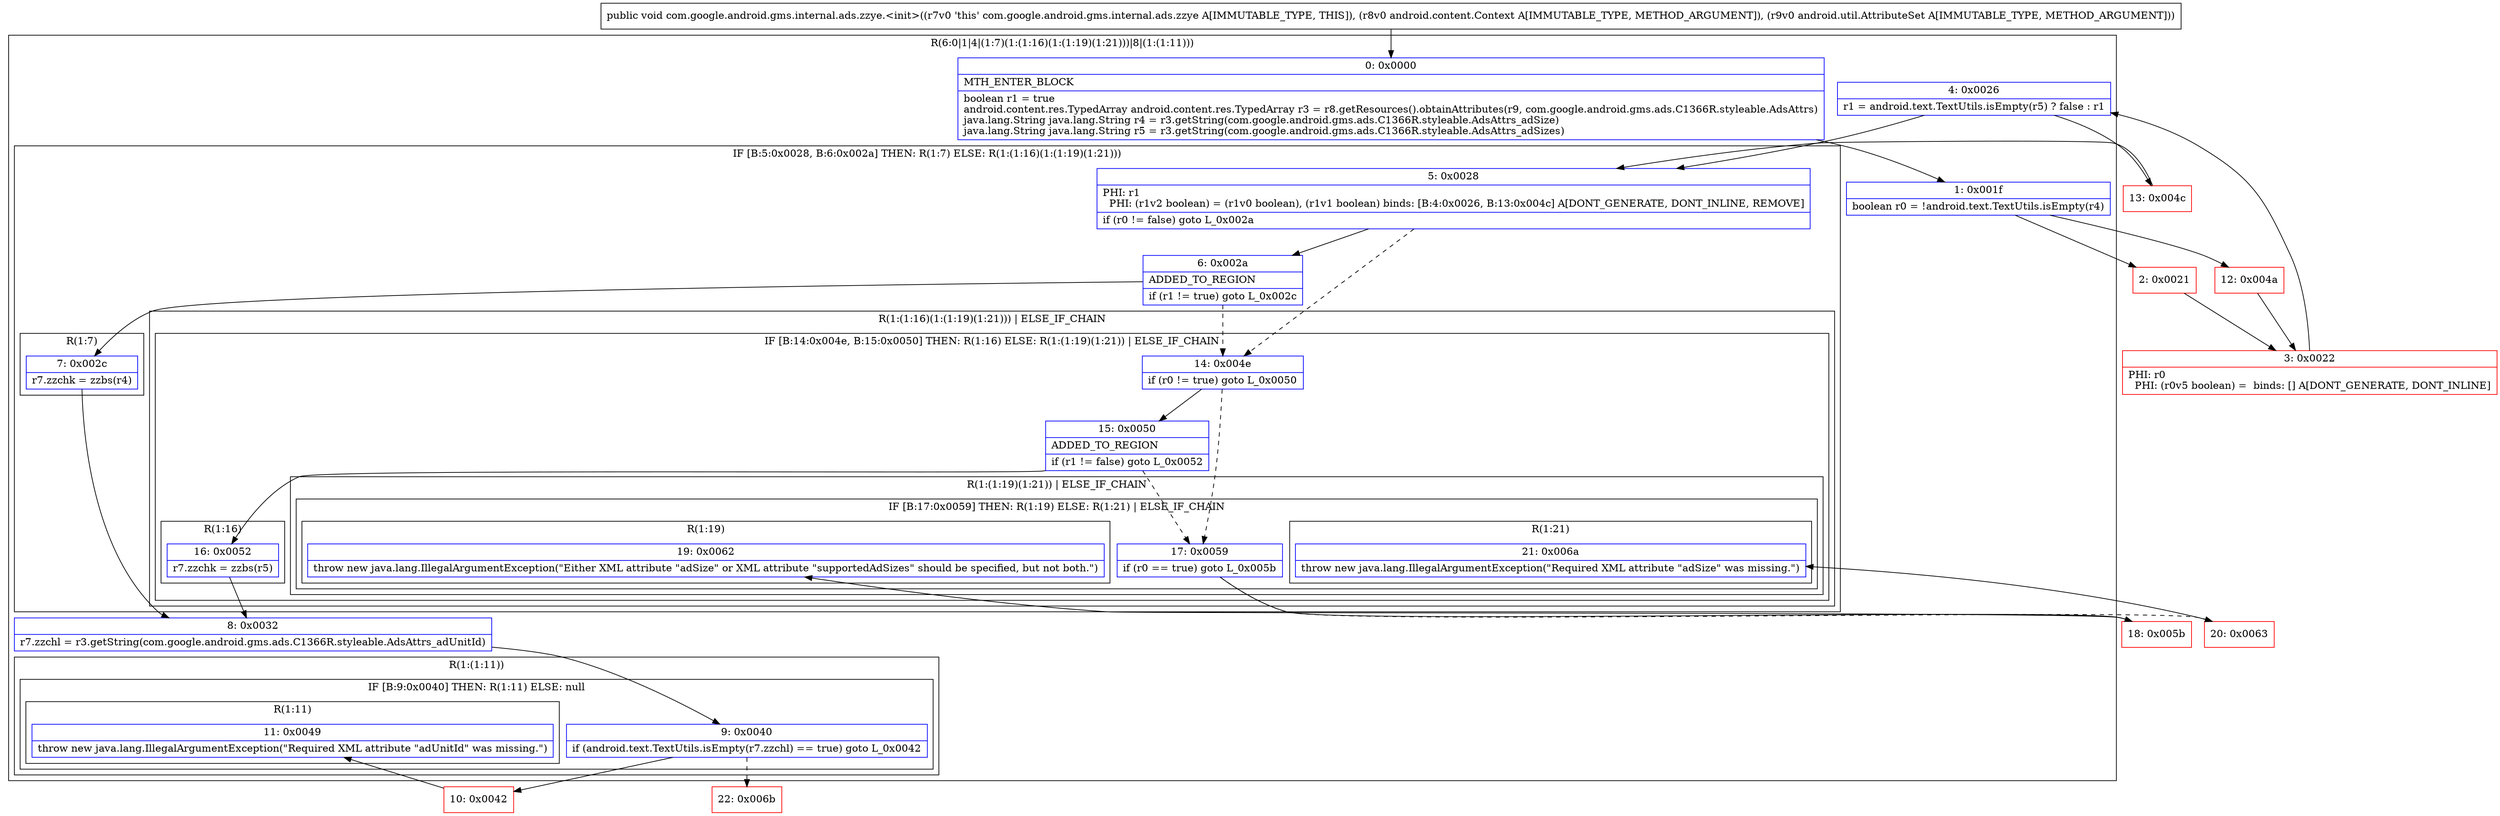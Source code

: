 digraph "CFG forcom.google.android.gms.internal.ads.zzye.\<init\>(Landroid\/content\/Context;Landroid\/util\/AttributeSet;)V" {
subgraph cluster_Region_1067944628 {
label = "R(6:0|1|4|(1:7)(1:(1:16)(1:(1:19)(1:21)))|8|(1:(1:11)))";
node [shape=record,color=blue];
Node_0 [shape=record,label="{0\:\ 0x0000|MTH_ENTER_BLOCK\l|boolean r1 = true\landroid.content.res.TypedArray android.content.res.TypedArray r3 = r8.getResources().obtainAttributes(r9, com.google.android.gms.ads.C1366R.styleable.AdsAttrs)\ljava.lang.String java.lang.String r4 = r3.getString(com.google.android.gms.ads.C1366R.styleable.AdsAttrs_adSize)\ljava.lang.String java.lang.String r5 = r3.getString(com.google.android.gms.ads.C1366R.styleable.AdsAttrs_adSizes)\l}"];
Node_1 [shape=record,label="{1\:\ 0x001f|boolean r0 = !android.text.TextUtils.isEmpty(r4)\l}"];
Node_4 [shape=record,label="{4\:\ 0x0026|r1 = android.text.TextUtils.isEmpty(r5) ? false : r1\l}"];
subgraph cluster_IfRegion_433321130 {
label = "IF [B:5:0x0028, B:6:0x002a] THEN: R(1:7) ELSE: R(1:(1:16)(1:(1:19)(1:21)))";
node [shape=record,color=blue];
Node_5 [shape=record,label="{5\:\ 0x0028|PHI: r1 \l  PHI: (r1v2 boolean) = (r1v0 boolean), (r1v1 boolean) binds: [B:4:0x0026, B:13:0x004c] A[DONT_GENERATE, DONT_INLINE, REMOVE]\l|if (r0 != false) goto L_0x002a\l}"];
Node_6 [shape=record,label="{6\:\ 0x002a|ADDED_TO_REGION\l|if (r1 != true) goto L_0x002c\l}"];
subgraph cluster_Region_62212165 {
label = "R(1:7)";
node [shape=record,color=blue];
Node_7 [shape=record,label="{7\:\ 0x002c|r7.zzchk = zzbs(r4)\l}"];
}
subgraph cluster_Region_1541364752 {
label = "R(1:(1:16)(1:(1:19)(1:21))) | ELSE_IF_CHAIN\l";
node [shape=record,color=blue];
subgraph cluster_IfRegion_288366518 {
label = "IF [B:14:0x004e, B:15:0x0050] THEN: R(1:16) ELSE: R(1:(1:19)(1:21)) | ELSE_IF_CHAIN\l";
node [shape=record,color=blue];
Node_14 [shape=record,label="{14\:\ 0x004e|if (r0 != true) goto L_0x0050\l}"];
Node_15 [shape=record,label="{15\:\ 0x0050|ADDED_TO_REGION\l|if (r1 != false) goto L_0x0052\l}"];
subgraph cluster_Region_4493485 {
label = "R(1:16)";
node [shape=record,color=blue];
Node_16 [shape=record,label="{16\:\ 0x0052|r7.zzchk = zzbs(r5)\l}"];
}
subgraph cluster_Region_1113413218 {
label = "R(1:(1:19)(1:21)) | ELSE_IF_CHAIN\l";
node [shape=record,color=blue];
subgraph cluster_IfRegion_104088235 {
label = "IF [B:17:0x0059] THEN: R(1:19) ELSE: R(1:21) | ELSE_IF_CHAIN\l";
node [shape=record,color=blue];
Node_17 [shape=record,label="{17\:\ 0x0059|if (r0 == true) goto L_0x005b\l}"];
subgraph cluster_Region_1995448351 {
label = "R(1:19)";
node [shape=record,color=blue];
Node_19 [shape=record,label="{19\:\ 0x0062|throw new java.lang.IllegalArgumentException(\"Either XML attribute \"adSize\" or XML attribute \"supportedAdSizes\" should be specified, but not both.\")\l}"];
}
subgraph cluster_Region_54447849 {
label = "R(1:21)";
node [shape=record,color=blue];
Node_21 [shape=record,label="{21\:\ 0x006a|throw new java.lang.IllegalArgumentException(\"Required XML attribute \"adSize\" was missing.\")\l}"];
}
}
}
}
}
}
Node_8 [shape=record,label="{8\:\ 0x0032|r7.zzchl = r3.getString(com.google.android.gms.ads.C1366R.styleable.AdsAttrs_adUnitId)\l}"];
subgraph cluster_Region_572538178 {
label = "R(1:(1:11))";
node [shape=record,color=blue];
subgraph cluster_IfRegion_174489890 {
label = "IF [B:9:0x0040] THEN: R(1:11) ELSE: null";
node [shape=record,color=blue];
Node_9 [shape=record,label="{9\:\ 0x0040|if (android.text.TextUtils.isEmpty(r7.zzchl) == true) goto L_0x0042\l}"];
subgraph cluster_Region_2103552169 {
label = "R(1:11)";
node [shape=record,color=blue];
Node_11 [shape=record,label="{11\:\ 0x0049|throw new java.lang.IllegalArgumentException(\"Required XML attribute \"adUnitId\" was missing.\")\l}"];
}
}
}
}
Node_2 [shape=record,color=red,label="{2\:\ 0x0021}"];
Node_3 [shape=record,color=red,label="{3\:\ 0x0022|PHI: r0 \l  PHI: (r0v5 boolean) =  binds: [] A[DONT_GENERATE, DONT_INLINE]\l}"];
Node_10 [shape=record,color=red,label="{10\:\ 0x0042}"];
Node_12 [shape=record,color=red,label="{12\:\ 0x004a}"];
Node_13 [shape=record,color=red,label="{13\:\ 0x004c}"];
Node_18 [shape=record,color=red,label="{18\:\ 0x005b}"];
Node_20 [shape=record,color=red,label="{20\:\ 0x0063}"];
Node_22 [shape=record,color=red,label="{22\:\ 0x006b}"];
MethodNode[shape=record,label="{public void com.google.android.gms.internal.ads.zzye.\<init\>((r7v0 'this' com.google.android.gms.internal.ads.zzye A[IMMUTABLE_TYPE, THIS]), (r8v0 android.content.Context A[IMMUTABLE_TYPE, METHOD_ARGUMENT]), (r9v0 android.util.AttributeSet A[IMMUTABLE_TYPE, METHOD_ARGUMENT])) }"];
MethodNode -> Node_0;
Node_0 -> Node_1;
Node_1 -> Node_2;
Node_1 -> Node_12;
Node_4 -> Node_5;
Node_4 -> Node_13;
Node_5 -> Node_6;
Node_5 -> Node_14[style=dashed];
Node_6 -> Node_7;
Node_6 -> Node_14[style=dashed];
Node_7 -> Node_8;
Node_14 -> Node_15;
Node_14 -> Node_17[style=dashed];
Node_15 -> Node_16;
Node_15 -> Node_17[style=dashed];
Node_16 -> Node_8;
Node_17 -> Node_18;
Node_17 -> Node_20[style=dashed];
Node_8 -> Node_9;
Node_9 -> Node_10;
Node_9 -> Node_22[style=dashed];
Node_2 -> Node_3;
Node_3 -> Node_4;
Node_10 -> Node_11;
Node_12 -> Node_3;
Node_13 -> Node_5;
Node_18 -> Node_19;
Node_20 -> Node_21;
}

